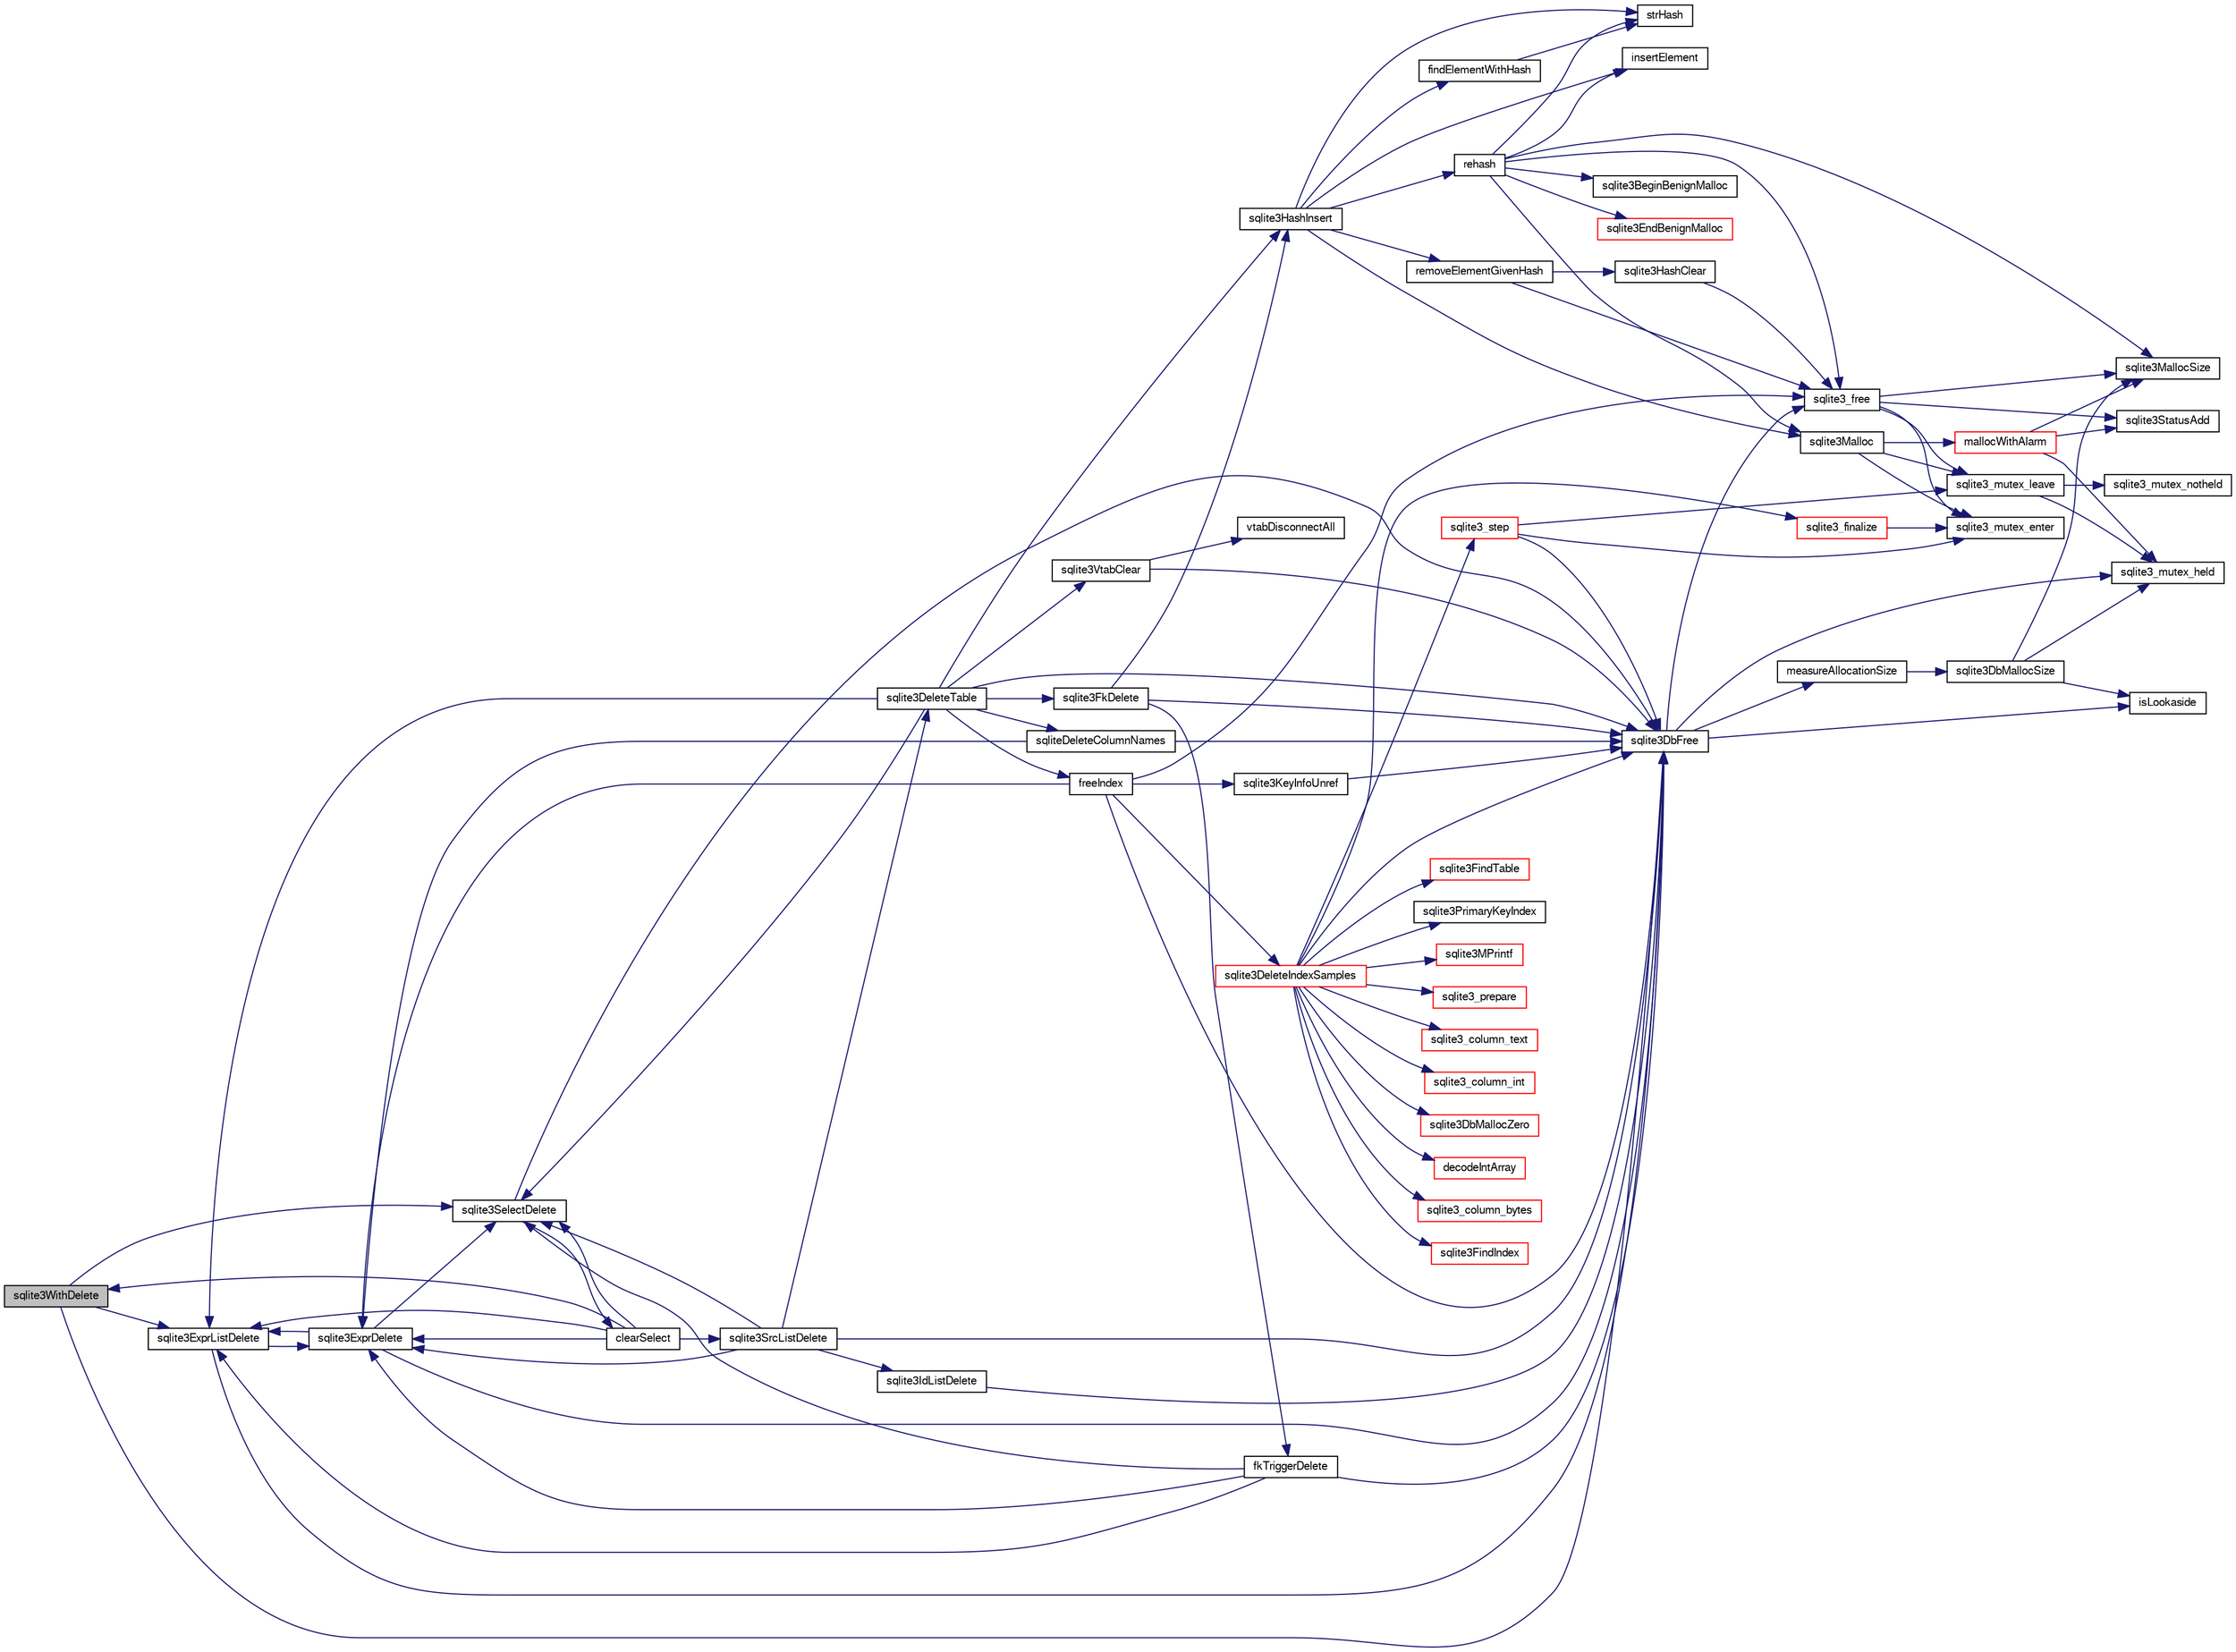 digraph "sqlite3WithDelete"
{
  edge [fontname="FreeSans",fontsize="10",labelfontname="FreeSans",labelfontsize="10"];
  node [fontname="FreeSans",fontsize="10",shape=record];
  rankdir="LR";
  Node820001 [label="sqlite3WithDelete",height=0.2,width=0.4,color="black", fillcolor="grey75", style="filled", fontcolor="black"];
  Node820001 -> Node820002 [color="midnightblue",fontsize="10",style="solid",fontname="FreeSans"];
  Node820002 [label="sqlite3ExprListDelete",height=0.2,width=0.4,color="black", fillcolor="white", style="filled",URL="$sqlite3_8c.html#ae9cd46eac81e86a04ed8c09b99fc3c10"];
  Node820002 -> Node820003 [color="midnightblue",fontsize="10",style="solid",fontname="FreeSans"];
  Node820003 [label="sqlite3ExprDelete",height=0.2,width=0.4,color="black", fillcolor="white", style="filled",URL="$sqlite3_8c.html#ae4e21ab5918e0428fbaa9e615dceb309"];
  Node820003 -> Node820004 [color="midnightblue",fontsize="10",style="solid",fontname="FreeSans"];
  Node820004 [label="sqlite3DbFree",height=0.2,width=0.4,color="black", fillcolor="white", style="filled",URL="$sqlite3_8c.html#ac70ab821a6607b4a1b909582dc37a069"];
  Node820004 -> Node820005 [color="midnightblue",fontsize="10",style="solid",fontname="FreeSans"];
  Node820005 [label="sqlite3_mutex_held",height=0.2,width=0.4,color="black", fillcolor="white", style="filled",URL="$sqlite3_8c.html#acf77da68932b6bc163c5e68547ecc3e7"];
  Node820004 -> Node820006 [color="midnightblue",fontsize="10",style="solid",fontname="FreeSans"];
  Node820006 [label="measureAllocationSize",height=0.2,width=0.4,color="black", fillcolor="white", style="filled",URL="$sqlite3_8c.html#a45731e644a22fdb756e2b6337224217a"];
  Node820006 -> Node820007 [color="midnightblue",fontsize="10",style="solid",fontname="FreeSans"];
  Node820007 [label="sqlite3DbMallocSize",height=0.2,width=0.4,color="black", fillcolor="white", style="filled",URL="$sqlite3_8c.html#aa397e5a8a03495203a0767abf0a71f86"];
  Node820007 -> Node820008 [color="midnightblue",fontsize="10",style="solid",fontname="FreeSans"];
  Node820008 [label="sqlite3MallocSize",height=0.2,width=0.4,color="black", fillcolor="white", style="filled",URL="$sqlite3_8c.html#acf5d2a5f35270bafb050bd2def576955"];
  Node820007 -> Node820005 [color="midnightblue",fontsize="10",style="solid",fontname="FreeSans"];
  Node820007 -> Node820009 [color="midnightblue",fontsize="10",style="solid",fontname="FreeSans"];
  Node820009 [label="isLookaside",height=0.2,width=0.4,color="black", fillcolor="white", style="filled",URL="$sqlite3_8c.html#a770fa05ff9717b75e16f4d968a77b897"];
  Node820004 -> Node820009 [color="midnightblue",fontsize="10",style="solid",fontname="FreeSans"];
  Node820004 -> Node820010 [color="midnightblue",fontsize="10",style="solid",fontname="FreeSans"];
  Node820010 [label="sqlite3_free",height=0.2,width=0.4,color="black", fillcolor="white", style="filled",URL="$sqlite3_8c.html#a6552349e36a8a691af5487999ab09519"];
  Node820010 -> Node820011 [color="midnightblue",fontsize="10",style="solid",fontname="FreeSans"];
  Node820011 [label="sqlite3_mutex_enter",height=0.2,width=0.4,color="black", fillcolor="white", style="filled",URL="$sqlite3_8c.html#a1c12cde690bd89f104de5cbad12a6bf5"];
  Node820010 -> Node820012 [color="midnightblue",fontsize="10",style="solid",fontname="FreeSans"];
  Node820012 [label="sqlite3StatusAdd",height=0.2,width=0.4,color="black", fillcolor="white", style="filled",URL="$sqlite3_8c.html#afa029f93586aeab4cc85360905dae9cd"];
  Node820010 -> Node820008 [color="midnightblue",fontsize="10",style="solid",fontname="FreeSans"];
  Node820010 -> Node820013 [color="midnightblue",fontsize="10",style="solid",fontname="FreeSans"];
  Node820013 [label="sqlite3_mutex_leave",height=0.2,width=0.4,color="black", fillcolor="white", style="filled",URL="$sqlite3_8c.html#a5838d235601dbd3c1fa993555c6bcc93"];
  Node820013 -> Node820005 [color="midnightblue",fontsize="10",style="solid",fontname="FreeSans"];
  Node820013 -> Node820014 [color="midnightblue",fontsize="10",style="solid",fontname="FreeSans"];
  Node820014 [label="sqlite3_mutex_notheld",height=0.2,width=0.4,color="black", fillcolor="white", style="filled",URL="$sqlite3_8c.html#a83967c837c1c000d3b5adcfaa688f5dc"];
  Node820003 -> Node820015 [color="midnightblue",fontsize="10",style="solid",fontname="FreeSans"];
  Node820015 [label="sqlite3SelectDelete",height=0.2,width=0.4,color="black", fillcolor="white", style="filled",URL="$sqlite3_8c.html#a0f56959f0acac85496744f0d068854a0"];
  Node820015 -> Node820016 [color="midnightblue",fontsize="10",style="solid",fontname="FreeSans"];
  Node820016 [label="clearSelect",height=0.2,width=0.4,color="black", fillcolor="white", style="filled",URL="$sqlite3_8c.html#ac083bac4f2f02c26aa02fc24ca8c2dd9"];
  Node820016 -> Node820002 [color="midnightblue",fontsize="10",style="solid",fontname="FreeSans"];
  Node820016 -> Node820017 [color="midnightblue",fontsize="10",style="solid",fontname="FreeSans"];
  Node820017 [label="sqlite3SrcListDelete",height=0.2,width=0.4,color="black", fillcolor="white", style="filled",URL="$sqlite3_8c.html#acc250a3e5e7fd8889a16a9f28e3e7312"];
  Node820017 -> Node820004 [color="midnightblue",fontsize="10",style="solid",fontname="FreeSans"];
  Node820017 -> Node820018 [color="midnightblue",fontsize="10",style="solid",fontname="FreeSans"];
  Node820018 [label="sqlite3DeleteTable",height=0.2,width=0.4,color="black", fillcolor="white", style="filled",URL="$sqlite3_8c.html#a7fd3d507375a381a3807f92735318973"];
  Node820018 -> Node820019 [color="midnightblue",fontsize="10",style="solid",fontname="FreeSans"];
  Node820019 [label="sqlite3HashInsert",height=0.2,width=0.4,color="black", fillcolor="white", style="filled",URL="$sqlite3_8c.html#aebbc6c13b3c139d5f3463938f441da3d"];
  Node820019 -> Node820020 [color="midnightblue",fontsize="10",style="solid",fontname="FreeSans"];
  Node820020 [label="findElementWithHash",height=0.2,width=0.4,color="black", fillcolor="white", style="filled",URL="$sqlite3_8c.html#a75c0f574fa5d51702434c6e980d57d7f"];
  Node820020 -> Node820021 [color="midnightblue",fontsize="10",style="solid",fontname="FreeSans"];
  Node820021 [label="strHash",height=0.2,width=0.4,color="black", fillcolor="white", style="filled",URL="$sqlite3_8c.html#ad7193605dadc27cf291d54e15bdd011d"];
  Node820019 -> Node820022 [color="midnightblue",fontsize="10",style="solid",fontname="FreeSans"];
  Node820022 [label="removeElementGivenHash",height=0.2,width=0.4,color="black", fillcolor="white", style="filled",URL="$sqlite3_8c.html#a97ff4ac3846af0f8caf5426adfa2808a"];
  Node820022 -> Node820010 [color="midnightblue",fontsize="10",style="solid",fontname="FreeSans"];
  Node820022 -> Node820023 [color="midnightblue",fontsize="10",style="solid",fontname="FreeSans"];
  Node820023 [label="sqlite3HashClear",height=0.2,width=0.4,color="black", fillcolor="white", style="filled",URL="$sqlite3_8c.html#acc7a2dfa6603c59af14b3792fe463c73"];
  Node820023 -> Node820010 [color="midnightblue",fontsize="10",style="solid",fontname="FreeSans"];
  Node820019 -> Node820024 [color="midnightblue",fontsize="10",style="solid",fontname="FreeSans"];
  Node820024 [label="sqlite3Malloc",height=0.2,width=0.4,color="black", fillcolor="white", style="filled",URL="$sqlite3_8c.html#a361a2eaa846b1885f123abe46f5d8b2b"];
  Node820024 -> Node820011 [color="midnightblue",fontsize="10",style="solid",fontname="FreeSans"];
  Node820024 -> Node820025 [color="midnightblue",fontsize="10",style="solid",fontname="FreeSans"];
  Node820025 [label="mallocWithAlarm",height=0.2,width=0.4,color="red", fillcolor="white", style="filled",URL="$sqlite3_8c.html#ab070d5cf8e48ec8a6a43cf025d48598b"];
  Node820025 -> Node820005 [color="midnightblue",fontsize="10",style="solid",fontname="FreeSans"];
  Node820025 -> Node820008 [color="midnightblue",fontsize="10",style="solid",fontname="FreeSans"];
  Node820025 -> Node820012 [color="midnightblue",fontsize="10",style="solid",fontname="FreeSans"];
  Node820024 -> Node820013 [color="midnightblue",fontsize="10",style="solid",fontname="FreeSans"];
  Node820019 -> Node820029 [color="midnightblue",fontsize="10",style="solid",fontname="FreeSans"];
  Node820029 [label="rehash",height=0.2,width=0.4,color="black", fillcolor="white", style="filled",URL="$sqlite3_8c.html#a4851529638f6c7af16239ee6e2dcc628"];
  Node820029 -> Node820030 [color="midnightblue",fontsize="10",style="solid",fontname="FreeSans"];
  Node820030 [label="sqlite3BeginBenignMalloc",height=0.2,width=0.4,color="black", fillcolor="white", style="filled",URL="$sqlite3_8c.html#a3344c0e2b1b6df701a1cb326602fac14"];
  Node820029 -> Node820024 [color="midnightblue",fontsize="10",style="solid",fontname="FreeSans"];
  Node820029 -> Node820031 [color="midnightblue",fontsize="10",style="solid",fontname="FreeSans"];
  Node820031 [label="sqlite3EndBenignMalloc",height=0.2,width=0.4,color="red", fillcolor="white", style="filled",URL="$sqlite3_8c.html#a4582127cc64d483dc66c7acf9d8d8fbb"];
  Node820029 -> Node820010 [color="midnightblue",fontsize="10",style="solid",fontname="FreeSans"];
  Node820029 -> Node820008 [color="midnightblue",fontsize="10",style="solid",fontname="FreeSans"];
  Node820029 -> Node820021 [color="midnightblue",fontsize="10",style="solid",fontname="FreeSans"];
  Node820029 -> Node820296 [color="midnightblue",fontsize="10",style="solid",fontname="FreeSans"];
  Node820296 [label="insertElement",height=0.2,width=0.4,color="black", fillcolor="white", style="filled",URL="$sqlite3_8c.html#a011f717fc5c46f03d78bf81b6714e0ee"];
  Node820019 -> Node820021 [color="midnightblue",fontsize="10",style="solid",fontname="FreeSans"];
  Node820019 -> Node820296 [color="midnightblue",fontsize="10",style="solid",fontname="FreeSans"];
  Node820018 -> Node820297 [color="midnightblue",fontsize="10",style="solid",fontname="FreeSans"];
  Node820297 [label="freeIndex",height=0.2,width=0.4,color="black", fillcolor="white", style="filled",URL="$sqlite3_8c.html#a00907c99c18d5bcb9d0b38c077146c31"];
  Node820297 -> Node820298 [color="midnightblue",fontsize="10",style="solid",fontname="FreeSans"];
  Node820298 [label="sqlite3DeleteIndexSamples",height=0.2,width=0.4,color="red", fillcolor="white", style="filled",URL="$sqlite3_8c.html#aaeda0302fbf61397ec009f65bed047ef"];
  Node820298 -> Node820004 [color="midnightblue",fontsize="10",style="solid",fontname="FreeSans"];
  Node820298 -> Node820299 [color="midnightblue",fontsize="10",style="solid",fontname="FreeSans"];
  Node820299 [label="sqlite3FindIndex",height=0.2,width=0.4,color="red", fillcolor="white", style="filled",URL="$sqlite3_8c.html#a79fb99db8d0f914bb72dd374ae088512"];
  Node820298 -> Node820301 [color="midnightblue",fontsize="10",style="solid",fontname="FreeSans"];
  Node820301 [label="sqlite3FindTable",height=0.2,width=0.4,color="red", fillcolor="white", style="filled",URL="$sqlite3_8c.html#afa51dbee6173bf3a8a3df76b07cea789"];
  Node820298 -> Node820302 [color="midnightblue",fontsize="10",style="solid",fontname="FreeSans"];
  Node820302 [label="sqlite3PrimaryKeyIndex",height=0.2,width=0.4,color="black", fillcolor="white", style="filled",URL="$sqlite3_8c.html#af6edde3fbbd22a22b86ad32677fad95b"];
  Node820298 -> Node820277 [color="midnightblue",fontsize="10",style="solid",fontname="FreeSans"];
  Node820277 [label="sqlite3MPrintf",height=0.2,width=0.4,color="red", fillcolor="white", style="filled",URL="$sqlite3_8c.html#a208ef0df84e9778778804a19af03efea"];
  Node820298 -> Node820303 [color="midnightblue",fontsize="10",style="solid",fontname="FreeSans"];
  Node820303 [label="sqlite3_prepare",height=0.2,width=0.4,color="red", fillcolor="white", style="filled",URL="$sqlite3_8c.html#a8c39e7b9dbeff01f0a399b46d4b29f1c"];
  Node820298 -> Node820681 [color="midnightblue",fontsize="10",style="solid",fontname="FreeSans"];
  Node820681 [label="sqlite3_step",height=0.2,width=0.4,color="red", fillcolor="white", style="filled",URL="$sqlite3_8c.html#ac1e491ce36b7471eb28387f7d3c74334"];
  Node820681 -> Node820011 [color="midnightblue",fontsize="10",style="solid",fontname="FreeSans"];
  Node820681 -> Node820004 [color="midnightblue",fontsize="10",style="solid",fontname="FreeSans"];
  Node820681 -> Node820013 [color="midnightblue",fontsize="10",style="solid",fontname="FreeSans"];
  Node820298 -> Node820856 [color="midnightblue",fontsize="10",style="solid",fontname="FreeSans"];
  Node820856 [label="sqlite3_column_text",height=0.2,width=0.4,color="red", fillcolor="white", style="filled",URL="$sqlite3_8c.html#aee36f5eaf67b425ddf6f9b7a2004d018"];
  Node820298 -> Node820948 [color="midnightblue",fontsize="10",style="solid",fontname="FreeSans"];
  Node820948 [label="sqlite3_column_int",height=0.2,width=0.4,color="red", fillcolor="white", style="filled",URL="$sqlite3_8c.html#a6bd16f5b3266f473e37e8e3d4ebb4290"];
  Node820298 -> Node820227 [color="midnightblue",fontsize="10",style="solid",fontname="FreeSans"];
  Node820227 [label="sqlite3DbMallocZero",height=0.2,width=0.4,color="red", fillcolor="white", style="filled",URL="$sqlite3_8c.html#a49cfebac9d6067a03442c92af73f33e4"];
  Node820298 -> Node820674 [color="midnightblue",fontsize="10",style="solid",fontname="FreeSans"];
  Node820674 [label="sqlite3_finalize",height=0.2,width=0.4,color="red", fillcolor="white", style="filled",URL="$sqlite3_8c.html#a801195c0f771d40bb4be1e40f3b88945"];
  Node820674 -> Node820011 [color="midnightblue",fontsize="10",style="solid",fontname="FreeSans"];
  Node820298 -> Node820870 [color="midnightblue",fontsize="10",style="solid",fontname="FreeSans"];
  Node820870 [label="decodeIntArray",height=0.2,width=0.4,color="red", fillcolor="white", style="filled",URL="$sqlite3_8c.html#a5e8b60c7b00918beb59b76e5ed837b01"];
  Node820298 -> Node820949 [color="midnightblue",fontsize="10",style="solid",fontname="FreeSans"];
  Node820949 [label="sqlite3_column_bytes",height=0.2,width=0.4,color="red", fillcolor="white", style="filled",URL="$sqlite3_8c.html#a001421375b25195e3f80871dcb1be172"];
  Node820297 -> Node820340 [color="midnightblue",fontsize="10",style="solid",fontname="FreeSans"];
  Node820340 [label="sqlite3KeyInfoUnref",height=0.2,width=0.4,color="black", fillcolor="white", style="filled",URL="$sqlite3_8c.html#ac94cc1874ab0865db1dbbefd3886ba4a"];
  Node820340 -> Node820004 [color="midnightblue",fontsize="10",style="solid",fontname="FreeSans"];
  Node820297 -> Node820003 [color="midnightblue",fontsize="10",style="solid",fontname="FreeSans"];
  Node820297 -> Node820004 [color="midnightblue",fontsize="10",style="solid",fontname="FreeSans"];
  Node820297 -> Node820010 [color="midnightblue",fontsize="10",style="solid",fontname="FreeSans"];
  Node820018 -> Node820951 [color="midnightblue",fontsize="10",style="solid",fontname="FreeSans"];
  Node820951 [label="sqlite3FkDelete",height=0.2,width=0.4,color="black", fillcolor="white", style="filled",URL="$sqlite3_8c.html#a59a33da6c4e11d3f99b15eafdc01f013"];
  Node820951 -> Node820019 [color="midnightblue",fontsize="10",style="solid",fontname="FreeSans"];
  Node820951 -> Node820952 [color="midnightblue",fontsize="10",style="solid",fontname="FreeSans"];
  Node820952 [label="fkTriggerDelete",height=0.2,width=0.4,color="black", fillcolor="white", style="filled",URL="$sqlite3_8c.html#a45e39c07b1ac453fc3ee0d8779da2cc1"];
  Node820952 -> Node820003 [color="midnightblue",fontsize="10",style="solid",fontname="FreeSans"];
  Node820952 -> Node820002 [color="midnightblue",fontsize="10",style="solid",fontname="FreeSans"];
  Node820952 -> Node820015 [color="midnightblue",fontsize="10",style="solid",fontname="FreeSans"];
  Node820952 -> Node820004 [color="midnightblue",fontsize="10",style="solid",fontname="FreeSans"];
  Node820951 -> Node820004 [color="midnightblue",fontsize="10",style="solid",fontname="FreeSans"];
  Node820018 -> Node820953 [color="midnightblue",fontsize="10",style="solid",fontname="FreeSans"];
  Node820953 [label="sqliteDeleteColumnNames",height=0.2,width=0.4,color="black", fillcolor="white", style="filled",URL="$sqlite3_8c.html#a30fd46bd85a745b908f382e5dd74c38a"];
  Node820953 -> Node820004 [color="midnightblue",fontsize="10",style="solid",fontname="FreeSans"];
  Node820953 -> Node820003 [color="midnightblue",fontsize="10",style="solid",fontname="FreeSans"];
  Node820018 -> Node820004 [color="midnightblue",fontsize="10",style="solid",fontname="FreeSans"];
  Node820018 -> Node820015 [color="midnightblue",fontsize="10",style="solid",fontname="FreeSans"];
  Node820018 -> Node820002 [color="midnightblue",fontsize="10",style="solid",fontname="FreeSans"];
  Node820018 -> Node820954 [color="midnightblue",fontsize="10",style="solid",fontname="FreeSans"];
  Node820954 [label="sqlite3VtabClear",height=0.2,width=0.4,color="black", fillcolor="white", style="filled",URL="$sqlite3_8c.html#a0690ffd2d2e58bd4ed1ce4f1e35c1ef1"];
  Node820954 -> Node820934 [color="midnightblue",fontsize="10",style="solid",fontname="FreeSans"];
  Node820934 [label="vtabDisconnectAll",height=0.2,width=0.4,color="black", fillcolor="white", style="filled",URL="$sqlite3_8c.html#aa3d5506c2557b3e090d8409b5ee27d29"];
  Node820954 -> Node820004 [color="midnightblue",fontsize="10",style="solid",fontname="FreeSans"];
  Node820017 -> Node820015 [color="midnightblue",fontsize="10",style="solid",fontname="FreeSans"];
  Node820017 -> Node820003 [color="midnightblue",fontsize="10",style="solid",fontname="FreeSans"];
  Node820017 -> Node820331 [color="midnightblue",fontsize="10",style="solid",fontname="FreeSans"];
  Node820331 [label="sqlite3IdListDelete",height=0.2,width=0.4,color="black", fillcolor="white", style="filled",URL="$sqlite3_8c.html#a38bea53ea789e86289ca600ff6010f73"];
  Node820331 -> Node820004 [color="midnightblue",fontsize="10",style="solid",fontname="FreeSans"];
  Node820016 -> Node820003 [color="midnightblue",fontsize="10",style="solid",fontname="FreeSans"];
  Node820016 -> Node820015 [color="midnightblue",fontsize="10",style="solid",fontname="FreeSans"];
  Node820016 -> Node820001 [color="midnightblue",fontsize="10",style="solid",fontname="FreeSans"];
  Node820015 -> Node820004 [color="midnightblue",fontsize="10",style="solid",fontname="FreeSans"];
  Node820003 -> Node820002 [color="midnightblue",fontsize="10",style="solid",fontname="FreeSans"];
  Node820002 -> Node820004 [color="midnightblue",fontsize="10",style="solid",fontname="FreeSans"];
  Node820001 -> Node820015 [color="midnightblue",fontsize="10",style="solid",fontname="FreeSans"];
  Node820001 -> Node820004 [color="midnightblue",fontsize="10",style="solid",fontname="FreeSans"];
}
